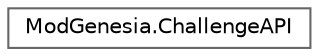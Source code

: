 digraph "Graphical Class Hierarchy"
{
 // LATEX_PDF_SIZE
  bgcolor="transparent";
  edge [fontname=Helvetica,fontsize=10,labelfontname=Helvetica,labelfontsize=10];
  node [fontname=Helvetica,fontsize=10,shape=box,height=0.2,width=0.4];
  rankdir="LR";
  Node0 [label="ModGenesia.ChallengeAPI",height=0.2,width=0.4,color="grey40", fillcolor="white", style="filled",URL="$class_mod_genesia_1_1_challenge_a_p_i.html",tooltip="Modding API for everything Challenge Related."];
}
